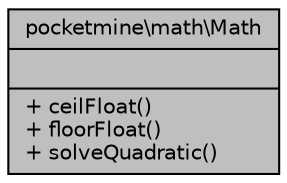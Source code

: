 digraph "pocketmine\math\Math"
{
 // INTERACTIVE_SVG=YES
 // LATEX_PDF_SIZE
  edge [fontname="Helvetica",fontsize="10",labelfontname="Helvetica",labelfontsize="10"];
  node [fontname="Helvetica",fontsize="10",shape=record];
  Node1 [label="{pocketmine\\math\\Math\n||+ ceilFloat()\l+ floorFloat()\l+ solveQuadratic()\l}",height=0.2,width=0.4,color="black", fillcolor="grey75", style="filled", fontcolor="black",tooltip=" "];
}
